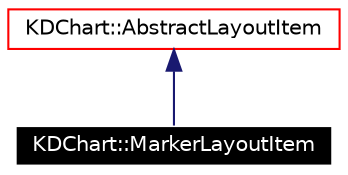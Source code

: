 digraph G
{
  edge [fontname="Helvetica",fontsize=10,labelfontname="Helvetica",labelfontsize=10];
  node [fontname="Helvetica",fontsize=10,shape=record];
  Node452 [label="KDChart::MarkerLayoutItem",height=0.2,width=0.4,color="white", fillcolor="black", style="filled" fontcolor="white"];
  Node453 -> Node452 [dir=back,color="midnightblue",fontsize=10,style="solid",fontname="Helvetica"];
  Node453 [label="KDChart::AbstractLayoutItem",height=0.2,width=0.4,color="red",URL="$class_k_d_chart_1_1_abstract_layout_item.html"];
}
